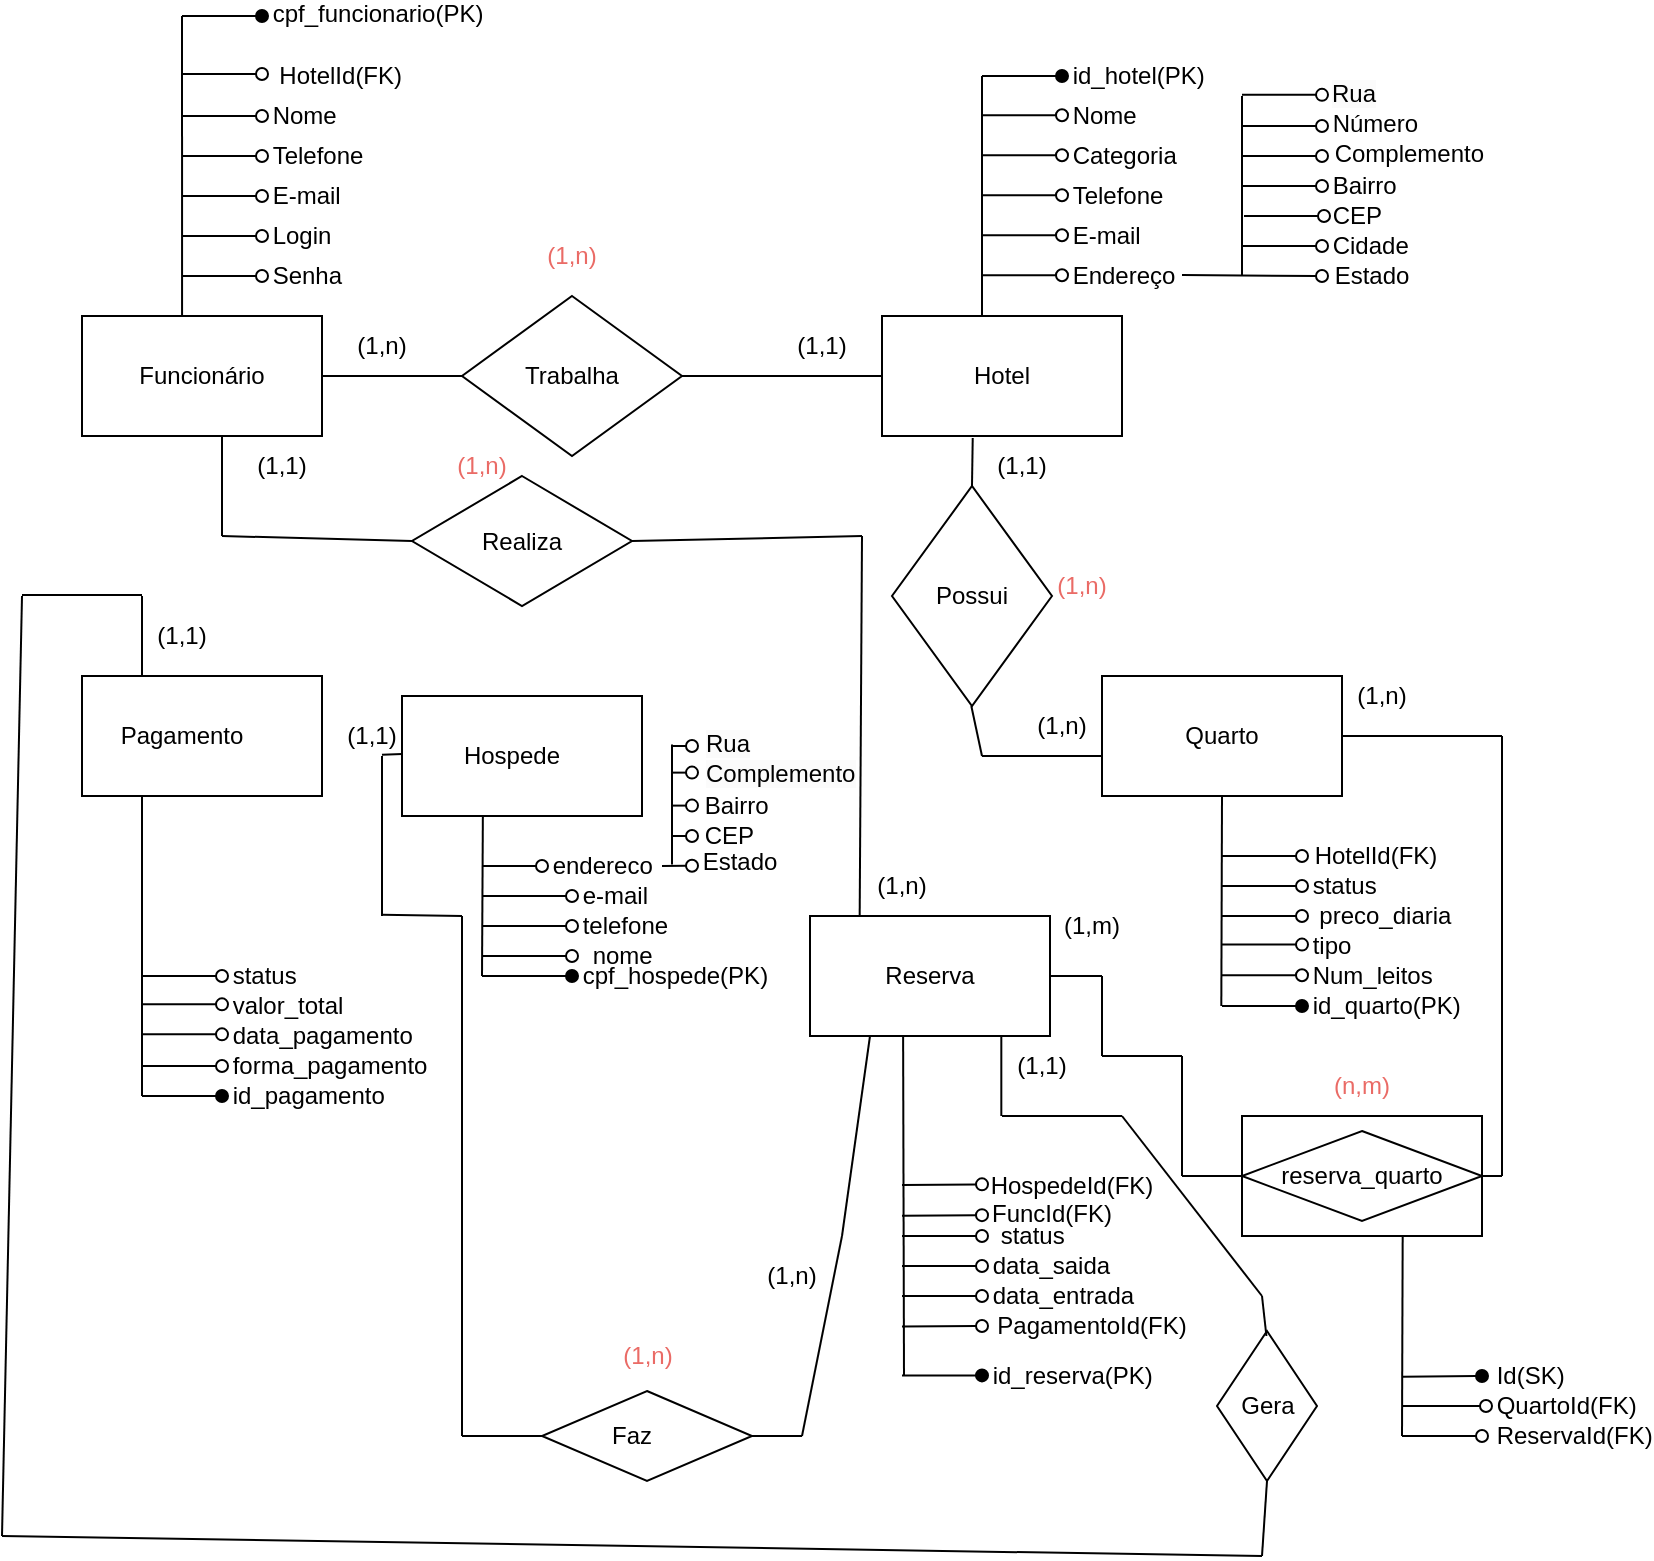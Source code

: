 <mxfile version="26.1.0">
  <diagram name="Página-1" id="RvpnkpR9A4oQon7Z_9J0">
    <mxGraphModel dx="1895" dy="2134" grid="1" gridSize="10" guides="1" tooltips="1" connect="1" arrows="1" fold="1" page="1" pageScale="1" pageWidth="827" pageHeight="1169" math="0" shadow="0">
      <root>
        <mxCell id="0" />
        <mxCell id="1" parent="0" />
        <mxCell id="WNvSQ2MAyzaUWHc4iCk9-1" value="" style="rounded=0;whiteSpace=wrap;html=1;" parent="1" vertex="1">
          <mxGeometry x="50" y="120" width="120" height="60" as="geometry" />
        </mxCell>
        <mxCell id="WNvSQ2MAyzaUWHc4iCk9-3" value="Funcionário" style="text;html=1;align=center;verticalAlign=middle;whiteSpace=wrap;rounded=0;" parent="1" vertex="1">
          <mxGeometry x="80" y="135" width="60" height="30" as="geometry" />
        </mxCell>
        <mxCell id="WNvSQ2MAyzaUWHc4iCk9-22" value="" style="endArrow=oval;html=1;rounded=0;endFill=1;align=center;" parent="1" edge="1">
          <mxGeometry width="50" height="50" relative="1" as="geometry">
            <mxPoint x="100" y="-30" as="sourcePoint" />
            <mxPoint x="140" y="-30" as="targetPoint" />
          </mxGeometry>
        </mxCell>
        <mxCell id="WNvSQ2MAyzaUWHc4iCk9-23" value="" style="endArrow=oval;html=1;rounded=0;endFill=0;" parent="1" target="WNvSQ2MAyzaUWHc4iCk9-34" edge="1">
          <mxGeometry width="50" height="50" relative="1" as="geometry">
            <mxPoint x="100" y="20" as="sourcePoint" />
            <mxPoint x="140" y="20" as="targetPoint" />
          </mxGeometry>
        </mxCell>
        <mxCell id="WNvSQ2MAyzaUWHc4iCk9-24" value="" style="endArrow=oval;html=1;rounded=0;endFill=0;" parent="1" edge="1">
          <mxGeometry width="50" height="50" relative="1" as="geometry">
            <mxPoint x="100" y="40" as="sourcePoint" />
            <mxPoint x="140" y="40" as="targetPoint" />
          </mxGeometry>
        </mxCell>
        <mxCell id="WNvSQ2MAyzaUWHc4iCk9-25" value="" style="endArrow=oval;html=1;rounded=0;endFill=0;" parent="1" edge="1">
          <mxGeometry width="50" height="50" relative="1" as="geometry">
            <mxPoint x="100" y="60" as="sourcePoint" />
            <mxPoint x="140" y="60" as="targetPoint" />
          </mxGeometry>
        </mxCell>
        <mxCell id="WNvSQ2MAyzaUWHc4iCk9-26" value="" style="endArrow=oval;html=1;rounded=0;endFill=0;" parent="1" edge="1">
          <mxGeometry width="50" height="50" relative="1" as="geometry">
            <mxPoint x="100" y="80" as="sourcePoint" />
            <mxPoint x="140" y="80" as="targetPoint" />
          </mxGeometry>
        </mxCell>
        <mxCell id="WNvSQ2MAyzaUWHc4iCk9-32" value="&amp;nbsp;cpf_funcionario(PK)" style="text;html=1;align=left;verticalAlign=middle;whiteSpace=wrap;rounded=0;" parent="1" vertex="1">
          <mxGeometry x="140" y="-36" width="110" height="10" as="geometry" />
        </mxCell>
        <mxCell id="WNvSQ2MAyzaUWHc4iCk9-34" value="&amp;nbsp;Nome" style="text;html=1;align=left;verticalAlign=middle;whiteSpace=wrap;rounded=0;" parent="1" vertex="1">
          <mxGeometry x="140" y="10" width="60" height="20" as="geometry" />
        </mxCell>
        <mxCell id="WNvSQ2MAyzaUWHc4iCk9-35" value="&amp;nbsp;Telefone" style="text;html=1;align=left;verticalAlign=middle;whiteSpace=wrap;rounded=0;" parent="1" vertex="1">
          <mxGeometry x="140" y="30" width="60" height="20" as="geometry" />
        </mxCell>
        <mxCell id="WNvSQ2MAyzaUWHc4iCk9-36" value="&amp;nbsp;E-mail" style="text;html=1;align=left;verticalAlign=middle;whiteSpace=wrap;rounded=0;" parent="1" vertex="1">
          <mxGeometry x="140" y="50" width="60" height="20" as="geometry" />
        </mxCell>
        <mxCell id="WNvSQ2MAyzaUWHc4iCk9-37" value="&amp;nbsp;Login" style="text;html=1;align=left;verticalAlign=middle;whiteSpace=wrap;rounded=0;" parent="1" vertex="1">
          <mxGeometry x="140" y="70" width="60" height="20" as="geometry" />
        </mxCell>
        <mxCell id="WNvSQ2MAyzaUWHc4iCk9-38" value="" style="endArrow=none;html=1;exitX=0.417;exitY=0;exitDx=0;exitDy=0;exitPerimeter=0;" parent="1" source="WNvSQ2MAyzaUWHc4iCk9-1" edge="1">
          <mxGeometry width="50" height="50" relative="1" as="geometry">
            <mxPoint x="50" y="50" as="sourcePoint" />
            <mxPoint x="100" y="-30" as="targetPoint" />
          </mxGeometry>
        </mxCell>
        <mxCell id="WNvSQ2MAyzaUWHc4iCk9-39" value="" style="endArrow=oval;html=1;rounded=0;endFill=0;" parent="1" edge="1">
          <mxGeometry width="50" height="50" relative="1" as="geometry">
            <mxPoint x="100" y="100" as="sourcePoint" />
            <mxPoint x="140" y="100" as="targetPoint" />
          </mxGeometry>
        </mxCell>
        <mxCell id="WNvSQ2MAyzaUWHc4iCk9-40" value="&amp;nbsp;Senha" style="text;html=1;align=left;verticalAlign=middle;whiteSpace=wrap;rounded=0;" parent="1" vertex="1">
          <mxGeometry x="140" y="90" width="60" height="20" as="geometry" />
        </mxCell>
        <mxCell id="WNvSQ2MAyzaUWHc4iCk9-41" value="" style="rhombus;whiteSpace=wrap;html=1;" parent="1" vertex="1">
          <mxGeometry x="240" y="110" width="110" height="80" as="geometry" />
        </mxCell>
        <mxCell id="WNvSQ2MAyzaUWHc4iCk9-43" value="" style="endArrow=none;html=1;entryX=0;entryY=0.5;entryDx=0;entryDy=0;exitX=1;exitY=0.5;exitDx=0;exitDy=0;" parent="1" source="WNvSQ2MAyzaUWHc4iCk9-41" target="WNvSQ2MAyzaUWHc4iCk9-44" edge="1">
          <mxGeometry width="50" height="50" relative="1" as="geometry">
            <mxPoint x="330" y="150" as="sourcePoint" />
            <mxPoint x="390" y="110" as="targetPoint" />
          </mxGeometry>
        </mxCell>
        <mxCell id="WNvSQ2MAyzaUWHc4iCk9-44" value="" style="rounded=0;whiteSpace=wrap;html=1;" parent="1" vertex="1">
          <mxGeometry x="450" y="120" width="120" height="60" as="geometry" />
        </mxCell>
        <mxCell id="WNvSQ2MAyzaUWHc4iCk9-45" value="" style="endArrow=none;html=1;entryX=0;entryY=0.5;entryDx=0;entryDy=0;exitX=1;exitY=0.5;exitDx=0;exitDy=0;" parent="1" source="WNvSQ2MAyzaUWHc4iCk9-1" target="WNvSQ2MAyzaUWHc4iCk9-41" edge="1">
          <mxGeometry width="50" height="50" relative="1" as="geometry">
            <mxPoint x="180" y="160" as="sourcePoint" />
            <mxPoint x="230" y="110" as="targetPoint" />
          </mxGeometry>
        </mxCell>
        <mxCell id="WNvSQ2MAyzaUWHc4iCk9-47" value="Trabalha" style="text;html=1;align=center;verticalAlign=middle;whiteSpace=wrap;rounded=0;" parent="1" vertex="1">
          <mxGeometry x="265" y="135" width="60" height="30" as="geometry" />
        </mxCell>
        <mxCell id="WNvSQ2MAyzaUWHc4iCk9-48" value="Hotel" style="text;html=1;align=center;verticalAlign=middle;whiteSpace=wrap;rounded=0;" parent="1" vertex="1">
          <mxGeometry x="480" y="135" width="60" height="30" as="geometry" />
        </mxCell>
        <mxCell id="WNvSQ2MAyzaUWHc4iCk9-67" value="" style="endArrow=none;html=1;" parent="1" edge="1">
          <mxGeometry width="50" height="50" relative="1" as="geometry">
            <mxPoint x="500" y="120" as="sourcePoint" />
            <mxPoint x="500" as="targetPoint" />
          </mxGeometry>
        </mxCell>
        <mxCell id="WNvSQ2MAyzaUWHc4iCk9-69" value="" style="endArrow=oval;html=1;rounded=0;endFill=1;align=center;" parent="1" edge="1">
          <mxGeometry width="50" height="50" relative="1" as="geometry">
            <mxPoint x="500" as="sourcePoint" />
            <mxPoint x="540" as="targetPoint" />
          </mxGeometry>
        </mxCell>
        <mxCell id="WNvSQ2MAyzaUWHc4iCk9-70" value="" style="endArrow=oval;html=1;rounded=0;endFill=0;" parent="1" edge="1">
          <mxGeometry width="50" height="50" relative="1" as="geometry">
            <mxPoint x="500" y="19.66" as="sourcePoint" />
            <mxPoint x="540" y="19.66" as="targetPoint" />
          </mxGeometry>
        </mxCell>
        <mxCell id="WNvSQ2MAyzaUWHc4iCk9-71" value="" style="endArrow=oval;html=1;rounded=0;endFill=0;" parent="1" edge="1">
          <mxGeometry width="50" height="50" relative="1" as="geometry">
            <mxPoint x="500" y="39.66" as="sourcePoint" />
            <mxPoint x="540" y="39.66" as="targetPoint" />
          </mxGeometry>
        </mxCell>
        <mxCell id="WNvSQ2MAyzaUWHc4iCk9-72" value="" style="endArrow=oval;html=1;rounded=0;endFill=0;" parent="1" edge="1">
          <mxGeometry width="50" height="50" relative="1" as="geometry">
            <mxPoint x="500" y="59.66" as="sourcePoint" />
            <mxPoint x="540" y="59.66" as="targetPoint" />
          </mxGeometry>
        </mxCell>
        <mxCell id="WNvSQ2MAyzaUWHc4iCk9-73" value="" style="endArrow=oval;html=1;rounded=0;endFill=0;" parent="1" edge="1">
          <mxGeometry width="50" height="50" relative="1" as="geometry">
            <mxPoint x="500" y="79.66" as="sourcePoint" />
            <mxPoint x="540" y="79.66" as="targetPoint" />
          </mxGeometry>
        </mxCell>
        <mxCell id="WNvSQ2MAyzaUWHc4iCk9-74" value="" style="endArrow=oval;html=1;rounded=0;endFill=0;" parent="1" edge="1">
          <mxGeometry width="50" height="50" relative="1" as="geometry">
            <mxPoint x="500" y="99.66" as="sourcePoint" />
            <mxPoint x="540" y="99.66" as="targetPoint" />
          </mxGeometry>
        </mxCell>
        <mxCell id="WNvSQ2MAyzaUWHc4iCk9-76" value="&amp;nbsp;id_hotel(PK)" style="text;html=1;align=left;verticalAlign=middle;whiteSpace=wrap;rounded=0;" parent="1" vertex="1">
          <mxGeometry x="540" y="-15" width="60" height="30" as="geometry" />
        </mxCell>
        <mxCell id="WNvSQ2MAyzaUWHc4iCk9-77" value="&amp;nbsp;Nome" style="text;html=1;align=left;verticalAlign=middle;whiteSpace=wrap;rounded=0;" parent="1" vertex="1">
          <mxGeometry x="540" y="5" width="60" height="30" as="geometry" />
        </mxCell>
        <mxCell id="WNvSQ2MAyzaUWHc4iCk9-79" value="&amp;nbsp;Categoria" style="text;html=1;align=left;verticalAlign=middle;whiteSpace=wrap;rounded=0;" parent="1" vertex="1">
          <mxGeometry x="540" y="25" width="60" height="30" as="geometry" />
        </mxCell>
        <mxCell id="WNvSQ2MAyzaUWHc4iCk9-80" value="&amp;nbsp;Telefone" style="text;html=1;align=left;verticalAlign=middle;whiteSpace=wrap;rounded=0;" parent="1" vertex="1">
          <mxGeometry x="540" y="45" width="60" height="30" as="geometry" />
        </mxCell>
        <mxCell id="WNvSQ2MAyzaUWHc4iCk9-81" value="&amp;nbsp;E-mail" style="text;html=1;align=left;verticalAlign=middle;whiteSpace=wrap;rounded=0;" parent="1" vertex="1">
          <mxGeometry x="540" y="65" width="60" height="30" as="geometry" />
        </mxCell>
        <mxCell id="WNvSQ2MAyzaUWHc4iCk9-82" value="&amp;nbsp;Endereço" style="text;html=1;align=left;verticalAlign=middle;whiteSpace=wrap;rounded=0;" parent="1" vertex="1">
          <mxGeometry x="540" y="85" width="60" height="30" as="geometry" />
        </mxCell>
        <mxCell id="WNvSQ2MAyzaUWHc4iCk9-84" value="" style="rounded=0;whiteSpace=wrap;html=1;" parent="1" vertex="1">
          <mxGeometry x="560" y="300" width="120" height="60" as="geometry" />
        </mxCell>
        <mxCell id="WNvSQ2MAyzaUWHc4iCk9-85" value="Quarto" style="text;html=1;align=center;verticalAlign=middle;whiteSpace=wrap;rounded=0;" parent="1" vertex="1">
          <mxGeometry x="590" y="315" width="60" height="30" as="geometry" />
        </mxCell>
        <mxCell id="WNvSQ2MAyzaUWHc4iCk9-87" value="" style="rounded=0;whiteSpace=wrap;html=1;" parent="1" vertex="1">
          <mxGeometry x="210" y="310" width="120" height="60" as="geometry" />
        </mxCell>
        <mxCell id="WNvSQ2MAyzaUWHc4iCk9-88" value="Hospede" style="text;html=1;align=center;verticalAlign=middle;whiteSpace=wrap;rounded=0;" parent="1" vertex="1">
          <mxGeometry x="235" y="325" width="60" height="30" as="geometry" />
        </mxCell>
        <mxCell id="WNvSQ2MAyzaUWHc4iCk9-89" value="" style="rounded=0;whiteSpace=wrap;html=1;" parent="1" vertex="1">
          <mxGeometry x="414" y="420" width="120" height="60" as="geometry" />
        </mxCell>
        <mxCell id="WNvSQ2MAyzaUWHc4iCk9-90" value="Reserva" style="text;html=1;align=center;verticalAlign=middle;whiteSpace=wrap;rounded=0;" parent="1" vertex="1">
          <mxGeometry x="444" y="435" width="60" height="30" as="geometry" />
        </mxCell>
        <mxCell id="WNvSQ2MAyzaUWHc4iCk9-93" value="" style="rounded=0;whiteSpace=wrap;html=1;" parent="1" vertex="1">
          <mxGeometry x="50" y="300" width="120" height="60" as="geometry" />
        </mxCell>
        <mxCell id="WNvSQ2MAyzaUWHc4iCk9-94" value="Pagamento" style="text;html=1;align=center;verticalAlign=middle;whiteSpace=wrap;rounded=0;" parent="1" vertex="1">
          <mxGeometry x="70" y="315" width="60" height="30" as="geometry" />
        </mxCell>
        <mxCell id="WNvSQ2MAyzaUWHc4iCk9-95" value="" style="endArrow=oval;html=1;rounded=0;endFill=1;align=center;" parent="1" edge="1">
          <mxGeometry width="50" height="50" relative="1" as="geometry">
            <mxPoint x="250" y="450" as="sourcePoint" />
            <mxPoint x="295" y="450" as="targetPoint" />
          </mxGeometry>
        </mxCell>
        <mxCell id="WNvSQ2MAyzaUWHc4iCk9-96" value="" style="endArrow=oval;html=1;rounded=0;endFill=1;align=center;" parent="1" edge="1">
          <mxGeometry width="50" height="50" relative="1" as="geometry">
            <mxPoint x="460" y="649.7" as="sourcePoint" />
            <mxPoint x="500" y="649.7" as="targetPoint" />
          </mxGeometry>
        </mxCell>
        <mxCell id="WNvSQ2MAyzaUWHc4iCk9-97" value="" style="endArrow=oval;html=1;rounded=0;endFill=1;align=center;" parent="1" edge="1">
          <mxGeometry width="50" height="50" relative="1" as="geometry">
            <mxPoint x="80" y="510" as="sourcePoint" />
            <mxPoint x="120" y="510" as="targetPoint" />
          </mxGeometry>
        </mxCell>
        <mxCell id="WNvSQ2MAyzaUWHc4iCk9-98" value="" style="endArrow=oval;html=1;rounded=0;endFill=1;align=center;" parent="1" edge="1">
          <mxGeometry width="50" height="50" relative="1" as="geometry">
            <mxPoint x="620" y="465" as="sourcePoint" />
            <mxPoint x="660" y="465" as="targetPoint" />
          </mxGeometry>
        </mxCell>
        <mxCell id="WNvSQ2MAyzaUWHc4iCk9-99" value="" style="endArrow=oval;html=1;rounded=0;endFill=0;" parent="1" edge="1">
          <mxGeometry width="50" height="50" relative="1" as="geometry">
            <mxPoint x="80" y="495" as="sourcePoint" />
            <mxPoint x="120" y="495" as="targetPoint" />
          </mxGeometry>
        </mxCell>
        <mxCell id="WNvSQ2MAyzaUWHc4iCk9-100" value="" style="endArrow=oval;html=1;rounded=0;endFill=0;" parent="1" edge="1">
          <mxGeometry width="50" height="50" relative="1" as="geometry">
            <mxPoint x="80" y="479.17" as="sourcePoint" />
            <mxPoint x="120" y="479.17" as="targetPoint" />
          </mxGeometry>
        </mxCell>
        <mxCell id="WNvSQ2MAyzaUWHc4iCk9-101" value="" style="endArrow=oval;html=1;rounded=0;endFill=0;" parent="1" edge="1">
          <mxGeometry width="50" height="50" relative="1" as="geometry">
            <mxPoint x="80" y="464.17" as="sourcePoint" />
            <mxPoint x="120" y="464.17" as="targetPoint" />
          </mxGeometry>
        </mxCell>
        <mxCell id="WNvSQ2MAyzaUWHc4iCk9-102" value="" style="endArrow=oval;html=1;rounded=0;endFill=0;" parent="1" edge="1">
          <mxGeometry width="50" height="50" relative="1" as="geometry">
            <mxPoint x="620" y="449.66" as="sourcePoint" />
            <mxPoint x="660" y="449.66" as="targetPoint" />
          </mxGeometry>
        </mxCell>
        <mxCell id="WNvSQ2MAyzaUWHc4iCk9-103" value="&amp;nbsp;id_quarto(PK)" style="text;html=1;align=left;verticalAlign=middle;whiteSpace=wrap;rounded=0;" parent="1" vertex="1">
          <mxGeometry x="660" y="450" width="60" height="30" as="geometry" />
        </mxCell>
        <mxCell id="WNvSQ2MAyzaUWHc4iCk9-104" value="&amp;nbsp;Num_leitos" style="text;html=1;align=left;verticalAlign=middle;whiteSpace=wrap;rounded=0;" parent="1" vertex="1">
          <mxGeometry x="660" y="435" width="60" height="30" as="geometry" />
        </mxCell>
        <mxCell id="WNvSQ2MAyzaUWHc4iCk9-105" value="" style="endArrow=oval;html=1;rounded=0;endFill=0;" parent="1" edge="1">
          <mxGeometry width="50" height="50" relative="1" as="geometry">
            <mxPoint x="620" y="434.31" as="sourcePoint" />
            <mxPoint x="660" y="434.31" as="targetPoint" />
          </mxGeometry>
        </mxCell>
        <mxCell id="WNvSQ2MAyzaUWHc4iCk9-106" value="&amp;nbsp;tipo" style="text;html=1;align=left;verticalAlign=middle;whiteSpace=wrap;rounded=0;" parent="1" vertex="1">
          <mxGeometry x="660" y="420" width="60" height="30" as="geometry" />
        </mxCell>
        <mxCell id="WNvSQ2MAyzaUWHc4iCk9-107" value="" style="endArrow=oval;html=1;rounded=0;endFill=0;" parent="1" edge="1">
          <mxGeometry width="50" height="50" relative="1" as="geometry">
            <mxPoint x="620" y="420.0" as="sourcePoint" />
            <mxPoint x="660" y="420.0" as="targetPoint" />
          </mxGeometry>
        </mxCell>
        <mxCell id="WNvSQ2MAyzaUWHc4iCk9-108" value="&amp;nbsp; preco_diaria" style="text;html=1;align=left;verticalAlign=middle;whiteSpace=wrap;rounded=0;" parent="1" vertex="1">
          <mxGeometry x="660" y="405" width="80" height="30" as="geometry" />
        </mxCell>
        <mxCell id="WNvSQ2MAyzaUWHc4iCk9-109" value="" style="endArrow=oval;html=1;rounded=0;endFill=0;" parent="1" edge="1">
          <mxGeometry width="50" height="50" relative="1" as="geometry">
            <mxPoint x="620" y="405.0" as="sourcePoint" />
            <mxPoint x="660" y="405.0" as="targetPoint" />
          </mxGeometry>
        </mxCell>
        <mxCell id="WNvSQ2MAyzaUWHc4iCk9-110" value="&amp;nbsp;status" style="text;html=1;align=left;verticalAlign=middle;whiteSpace=wrap;rounded=0;" parent="1" vertex="1">
          <mxGeometry x="660" y="390" width="80" height="30" as="geometry" />
        </mxCell>
        <mxCell id="WNvSQ2MAyzaUWHc4iCk9-111" value="" style="endArrow=none;html=1;entryX=0.5;entryY=1;entryDx=0;entryDy=0;" parent="1" target="WNvSQ2MAyzaUWHc4iCk9-84" edge="1">
          <mxGeometry width="50" height="50" relative="1" as="geometry">
            <mxPoint x="619.66" y="465" as="sourcePoint" />
            <mxPoint x="619.66" y="365" as="targetPoint" />
          </mxGeometry>
        </mxCell>
        <mxCell id="WNvSQ2MAyzaUWHc4iCk9-112" value="" style="rhombus;whiteSpace=wrap;html=1;rotation=90;" parent="1" vertex="1">
          <mxGeometry x="440" y="220" width="110" height="80" as="geometry" />
        </mxCell>
        <mxCell id="WNvSQ2MAyzaUWHc4iCk9-113" value="Possui" style="text;html=1;align=center;verticalAlign=middle;whiteSpace=wrap;rounded=0;" parent="1" vertex="1">
          <mxGeometry x="465" y="245" width="60" height="30" as="geometry" />
        </mxCell>
        <mxCell id="WNvSQ2MAyzaUWHc4iCk9-114" value="" style="endArrow=none;html=1;exitX=0;exitY=0.5;exitDx=0;exitDy=0;entryX=0.378;entryY=1.017;entryDx=0;entryDy=0;entryPerimeter=0;" parent="1" source="WNvSQ2MAyzaUWHc4iCk9-112" target="WNvSQ2MAyzaUWHc4iCk9-44" edge="1">
          <mxGeometry width="50" height="50" relative="1" as="geometry">
            <mxPoint x="430" y="250" as="sourcePoint" />
            <mxPoint x="480" y="200" as="targetPoint" />
          </mxGeometry>
        </mxCell>
        <mxCell id="WNvSQ2MAyzaUWHc4iCk9-115" value="" style="endArrow=none;html=1;" parent="1" edge="1">
          <mxGeometry width="50" height="50" relative="1" as="geometry">
            <mxPoint x="500" y="340" as="sourcePoint" />
            <mxPoint x="494.66" y="315" as="targetPoint" />
          </mxGeometry>
        </mxCell>
        <mxCell id="WNvSQ2MAyzaUWHc4iCk9-118" value="" style="endArrow=none;html=1;entryX=0;entryY=0.667;entryDx=0;entryDy=0;entryPerimeter=0;" parent="1" target="WNvSQ2MAyzaUWHc4iCk9-84" edge="1">
          <mxGeometry width="50" height="50" relative="1" as="geometry">
            <mxPoint x="500" y="340" as="sourcePoint" />
            <mxPoint x="520" y="340" as="targetPoint" />
          </mxGeometry>
        </mxCell>
        <mxCell id="WNvSQ2MAyzaUWHc4iCk9-121" value="" style="endArrow=oval;html=1;rounded=0;endFill=0;" parent="1" edge="1">
          <mxGeometry width="50" height="50" relative="1" as="geometry">
            <mxPoint x="250" y="440" as="sourcePoint" />
            <mxPoint x="295" y="440" as="targetPoint" />
          </mxGeometry>
        </mxCell>
        <mxCell id="WNvSQ2MAyzaUWHc4iCk9-123" value="&amp;nbsp;cpf_hospede(PK)" style="text;html=1;align=left;verticalAlign=middle;whiteSpace=wrap;rounded=0;" parent="1" vertex="1">
          <mxGeometry x="295" y="440" width="60" height="20" as="geometry" />
        </mxCell>
        <mxCell id="WNvSQ2MAyzaUWHc4iCk9-124" value="&amp;nbsp;nome" style="text;html=1;align=left;verticalAlign=middle;whiteSpace=wrap;rounded=0;" parent="1" vertex="1">
          <mxGeometry x="300" y="430" width="60" height="20" as="geometry" />
        </mxCell>
        <mxCell id="WNvSQ2MAyzaUWHc4iCk9-125" value="" style="endArrow=oval;html=1;rounded=0;endFill=0;" parent="1" edge="1">
          <mxGeometry width="50" height="50" relative="1" as="geometry">
            <mxPoint x="250" y="425" as="sourcePoint" />
            <mxPoint x="295" y="425" as="targetPoint" />
          </mxGeometry>
        </mxCell>
        <mxCell id="WNvSQ2MAyzaUWHc4iCk9-126" value="&amp;nbsp;telefone" style="text;html=1;align=left;verticalAlign=middle;whiteSpace=wrap;rounded=0;" parent="1" vertex="1">
          <mxGeometry x="295" y="415" width="60" height="20" as="geometry" />
        </mxCell>
        <mxCell id="WNvSQ2MAyzaUWHc4iCk9-128" value="" style="endArrow=oval;html=1;rounded=0;endFill=0;" parent="1" edge="1">
          <mxGeometry width="50" height="50" relative="1" as="geometry">
            <mxPoint x="250" y="410" as="sourcePoint" />
            <mxPoint x="295" y="410" as="targetPoint" />
          </mxGeometry>
        </mxCell>
        <mxCell id="WNvSQ2MAyzaUWHc4iCk9-129" value="" style="endArrow=oval;html=1;rounded=0;endFill=0;" parent="1" edge="1">
          <mxGeometry width="50" height="50" relative="1" as="geometry">
            <mxPoint x="250" y="395" as="sourcePoint" />
            <mxPoint x="280" y="395" as="targetPoint" />
          </mxGeometry>
        </mxCell>
        <mxCell id="WNvSQ2MAyzaUWHc4iCk9-130" value="&amp;nbsp;endereco" style="text;html=1;align=left;verticalAlign=middle;whiteSpace=wrap;rounded=0;" parent="1" vertex="1">
          <mxGeometry x="280" y="395" width="60" as="geometry" />
        </mxCell>
        <mxCell id="WNvSQ2MAyzaUWHc4iCk9-131" value="" style="endArrow=none;html=1;" parent="1" edge="1">
          <mxGeometry width="50" height="50" relative="1" as="geometry">
            <mxPoint x="250" y="450" as="sourcePoint" />
            <mxPoint x="250.43" y="370" as="targetPoint" />
          </mxGeometry>
        </mxCell>
        <mxCell id="WNvSQ2MAyzaUWHc4iCk9-132" value="&amp;nbsp;id_reserva(PK)" style="text;html=1;align=left;verticalAlign=middle;whiteSpace=wrap;rounded=0;" parent="1" vertex="1">
          <mxGeometry x="500" y="635" width="60" height="30" as="geometry" />
        </mxCell>
        <mxCell id="WNvSQ2MAyzaUWHc4iCk9-133" value="" style="endArrow=oval;html=1;rounded=0;endFill=0;" parent="1" edge="1">
          <mxGeometry width="50" height="50" relative="1" as="geometry">
            <mxPoint x="460" y="610" as="sourcePoint" />
            <mxPoint x="500" y="610" as="targetPoint" />
          </mxGeometry>
        </mxCell>
        <mxCell id="WNvSQ2MAyzaUWHc4iCk9-134" value="&amp;nbsp;data_entrada" style="text;html=1;align=left;verticalAlign=middle;whiteSpace=wrap;rounded=0;" parent="1" vertex="1">
          <mxGeometry x="500" y="595" width="60" height="30" as="geometry" />
        </mxCell>
        <mxCell id="WNvSQ2MAyzaUWHc4iCk9-135" value="" style="endArrow=oval;html=1;rounded=0;endFill=0;" parent="1" edge="1">
          <mxGeometry width="50" height="50" relative="1" as="geometry">
            <mxPoint x="460" y="569.86" as="sourcePoint" />
            <mxPoint x="500" y="569.58" as="targetPoint" />
          </mxGeometry>
        </mxCell>
        <mxCell id="WNvSQ2MAyzaUWHc4iCk9-136" value="&amp;nbsp;data_saida" style="text;html=1;align=left;verticalAlign=middle;whiteSpace=wrap;rounded=0;" parent="1" vertex="1">
          <mxGeometry x="500" y="580" width="60" height="30" as="geometry" />
        </mxCell>
        <mxCell id="WNvSQ2MAyzaUWHc4iCk9-137" value="" style="endArrow=oval;html=1;rounded=0;endFill=0;" parent="1" edge="1">
          <mxGeometry width="50" height="50" relative="1" as="geometry">
            <mxPoint x="460" y="580" as="sourcePoint" />
            <mxPoint x="500" y="580" as="targetPoint" />
          </mxGeometry>
        </mxCell>
        <mxCell id="WNvSQ2MAyzaUWHc4iCk9-138" value="&amp;nbsp;status" style="text;html=1;align=left;verticalAlign=middle;whiteSpace=wrap;rounded=0;" parent="1" vertex="1">
          <mxGeometry x="504" y="565" width="60" height="30" as="geometry" />
        </mxCell>
        <mxCell id="WNvSQ2MAyzaUWHc4iCk9-139" value="" style="endArrow=none;html=1;entryX=0.388;entryY=1.006;entryDx=0;entryDy=0;entryPerimeter=0;" parent="1" target="WNvSQ2MAyzaUWHc4iCk9-89" edge="1">
          <mxGeometry width="50" height="50" relative="1" as="geometry">
            <mxPoint x="461" y="650" as="sourcePoint" />
            <mxPoint x="460" y="540" as="targetPoint" />
          </mxGeometry>
        </mxCell>
        <mxCell id="WNvSQ2MAyzaUWHc4iCk9-140" value="&amp;nbsp;id_pagamento" style="text;html=1;align=left;verticalAlign=middle;whiteSpace=wrap;rounded=0;" parent="1" vertex="1">
          <mxGeometry x="120" y="495" width="60" height="30" as="geometry" />
        </mxCell>
        <mxCell id="WNvSQ2MAyzaUWHc4iCk9-141" value="&amp;nbsp;forma_pagamento" style="text;html=1;align=left;verticalAlign=middle;whiteSpace=wrap;rounded=0;" parent="1" vertex="1">
          <mxGeometry x="120" y="480" width="60" height="30" as="geometry" />
        </mxCell>
        <mxCell id="WNvSQ2MAyzaUWHc4iCk9-142" value="&amp;nbsp;data_pagamento" style="text;html=1;align=left;verticalAlign=middle;whiteSpace=wrap;rounded=0;" parent="1" vertex="1">
          <mxGeometry x="120" y="465" width="60" height="30" as="geometry" />
        </mxCell>
        <mxCell id="WNvSQ2MAyzaUWHc4iCk9-143" value="&amp;nbsp;valor_total" style="text;html=1;align=left;verticalAlign=middle;whiteSpace=wrap;rounded=0;" parent="1" vertex="1">
          <mxGeometry x="120" y="450" width="60" height="30" as="geometry" />
        </mxCell>
        <mxCell id="WNvSQ2MAyzaUWHc4iCk9-144" value="" style="endArrow=oval;html=1;rounded=0;endFill=0;" parent="1" edge="1">
          <mxGeometry width="50" height="50" relative="1" as="geometry">
            <mxPoint x="80" y="450.0" as="sourcePoint" />
            <mxPoint x="120" y="450.0" as="targetPoint" />
          </mxGeometry>
        </mxCell>
        <mxCell id="WNvSQ2MAyzaUWHc4iCk9-145" value="&amp;nbsp;status" style="text;html=1;align=left;verticalAlign=middle;whiteSpace=wrap;rounded=0;" parent="1" vertex="1">
          <mxGeometry x="120" y="435" width="60" height="30" as="geometry" />
        </mxCell>
        <mxCell id="WNvSQ2MAyzaUWHc4iCk9-146" value="" style="endArrow=none;html=1;" parent="1" edge="1">
          <mxGeometry width="50" height="50" relative="1" as="geometry">
            <mxPoint x="80" y="510" as="sourcePoint" />
            <mxPoint x="80" y="360" as="targetPoint" />
          </mxGeometry>
        </mxCell>
        <mxCell id="WNvSQ2MAyzaUWHc4iCk9-147" value="" style="rhombus;whiteSpace=wrap;html=1;" parent="1" vertex="1">
          <mxGeometry x="215" y="200" width="110" height="65" as="geometry" />
        </mxCell>
        <mxCell id="WNvSQ2MAyzaUWHc4iCk9-148" value="Realiza" style="text;html=1;align=center;verticalAlign=middle;whiteSpace=wrap;rounded=0;" parent="1" vertex="1">
          <mxGeometry x="240" y="217.5" width="60" height="30" as="geometry" />
        </mxCell>
        <mxCell id="WNvSQ2MAyzaUWHc4iCk9-149" value="" style="endArrow=none;html=1;exitX=1;exitY=0.5;exitDx=0;exitDy=0;" parent="1" source="WNvSQ2MAyzaUWHc4iCk9-147" edge="1">
          <mxGeometry width="50" height="50" relative="1" as="geometry">
            <mxPoint x="340" y="245" as="sourcePoint" />
            <mxPoint x="440" y="230" as="targetPoint" />
          </mxGeometry>
        </mxCell>
        <mxCell id="WNvSQ2MAyzaUWHc4iCk9-150" value="" style="endArrow=none;html=1;exitX=0.207;exitY=0.006;exitDx=0;exitDy=0;exitPerimeter=0;" parent="1" source="WNvSQ2MAyzaUWHc4iCk9-89" edge="1">
          <mxGeometry width="50" height="50" relative="1" as="geometry">
            <mxPoint x="438" y="417" as="sourcePoint" />
            <mxPoint x="440" y="230" as="targetPoint" />
          </mxGeometry>
        </mxCell>
        <mxCell id="WNvSQ2MAyzaUWHc4iCk9-152" value="" style="endArrow=none;html=1;exitX=1;exitY=0.5;exitDx=0;exitDy=0;" parent="1" source="WNvSQ2MAyzaUWHc4iCk9-84" edge="1">
          <mxGeometry width="50" height="50" relative="1" as="geometry">
            <mxPoint x="690" y="330" as="sourcePoint" />
            <mxPoint x="760" y="330" as="targetPoint" />
          </mxGeometry>
        </mxCell>
        <mxCell id="WNvSQ2MAyzaUWHc4iCk9-153" value="" style="endArrow=none;html=1;" parent="1" edge="1">
          <mxGeometry width="50" height="50" relative="1" as="geometry">
            <mxPoint x="760" y="330" as="sourcePoint" />
            <mxPoint x="760" y="550" as="targetPoint" />
          </mxGeometry>
        </mxCell>
        <mxCell id="WNvSQ2MAyzaUWHc4iCk9-154" value="" style="endArrow=none;html=1;exitX=1;exitY=0.5;exitDx=0;exitDy=0;" parent="1" source="WNvSQ2MAyzaUWHc4iCk9-227" edge="1">
          <mxGeometry width="50" height="50" relative="1" as="geometry">
            <mxPoint x="770" y="560" as="sourcePoint" />
            <mxPoint x="760" y="550" as="targetPoint" />
          </mxGeometry>
        </mxCell>
        <mxCell id="WNvSQ2MAyzaUWHc4iCk9-155" value="" style="endArrow=none;html=1;" parent="1" edge="1">
          <mxGeometry width="50" height="50" relative="1" as="geometry">
            <mxPoint x="600" y="550" as="sourcePoint" />
            <mxPoint x="630" y="550" as="targetPoint" />
          </mxGeometry>
        </mxCell>
        <mxCell id="WNvSQ2MAyzaUWHc4iCk9-156" value="" style="endArrow=none;html=1;" parent="1" edge="1">
          <mxGeometry width="50" height="50" relative="1" as="geometry">
            <mxPoint x="600" y="550" as="sourcePoint" />
            <mxPoint x="600" y="490" as="targetPoint" />
          </mxGeometry>
        </mxCell>
        <mxCell id="WNvSQ2MAyzaUWHc4iCk9-157" value="" style="endArrow=none;html=1;" parent="1" edge="1">
          <mxGeometry width="50" height="50" relative="1" as="geometry">
            <mxPoint x="560" y="490" as="sourcePoint" />
            <mxPoint x="600" y="490" as="targetPoint" />
          </mxGeometry>
        </mxCell>
        <mxCell id="WNvSQ2MAyzaUWHc4iCk9-158" value="" style="endArrow=none;html=1;" parent="1" edge="1">
          <mxGeometry width="50" height="50" relative="1" as="geometry">
            <mxPoint x="534" y="450" as="sourcePoint" />
            <mxPoint x="560" y="450" as="targetPoint" />
          </mxGeometry>
        </mxCell>
        <mxCell id="WNvSQ2MAyzaUWHc4iCk9-159" value="" style="endArrow=none;html=1;" parent="1" edge="1">
          <mxGeometry width="50" height="50" relative="1" as="geometry">
            <mxPoint x="560" y="490" as="sourcePoint" />
            <mxPoint x="560" y="450" as="targetPoint" />
          </mxGeometry>
        </mxCell>
        <mxCell id="WNvSQ2MAyzaUWHc4iCk9-160" value="" style="endArrow=none;html=1;entryX=0;entryY=0.5;entryDx=0;entryDy=0;" parent="1" target="WNvSQ2MAyzaUWHc4iCk9-147" edge="1">
          <mxGeometry width="50" height="50" relative="1" as="geometry">
            <mxPoint x="120" y="230" as="sourcePoint" />
            <mxPoint x="215" y="235" as="targetPoint" />
          </mxGeometry>
        </mxCell>
        <mxCell id="WNvSQ2MAyzaUWHc4iCk9-161" value="" style="endArrow=none;html=1;" parent="1" edge="1">
          <mxGeometry width="50" height="50" relative="1" as="geometry">
            <mxPoint x="120" y="230" as="sourcePoint" />
            <mxPoint x="120" y="180" as="targetPoint" />
          </mxGeometry>
        </mxCell>
        <mxCell id="WNvSQ2MAyzaUWHc4iCk9-164" value="" style="endArrow=none;html=1;" parent="1" edge="1">
          <mxGeometry width="50" height="50" relative="1" as="geometry">
            <mxPoint x="200" y="339.43" as="sourcePoint" />
            <mxPoint x="210" y="339" as="targetPoint" />
          </mxGeometry>
        </mxCell>
        <mxCell id="WNvSQ2MAyzaUWHc4iCk9-165" value="" style="endArrow=none;html=1;" parent="1" edge="1">
          <mxGeometry width="50" height="50" relative="1" as="geometry">
            <mxPoint x="240" y="680" as="sourcePoint" />
            <mxPoint x="240" y="420" as="targetPoint" />
          </mxGeometry>
        </mxCell>
        <mxCell id="WNvSQ2MAyzaUWHc4iCk9-166" value="" style="endArrow=none;html=1;" parent="1" edge="1">
          <mxGeometry width="50" height="50" relative="1" as="geometry">
            <mxPoint x="200" y="419.43" as="sourcePoint" />
            <mxPoint x="240" y="420" as="targetPoint" />
          </mxGeometry>
        </mxCell>
        <mxCell id="WNvSQ2MAyzaUWHc4iCk9-174" value="" style="rhombus;whiteSpace=wrap;html=1;rotation=-90;direction=south;" parent="1" vertex="1">
          <mxGeometry x="605" y="640" width="75" height="50" as="geometry" />
        </mxCell>
        <mxCell id="WNvSQ2MAyzaUWHc4iCk9-177" value="" style="endArrow=none;html=1;" parent="1" edge="1">
          <mxGeometry width="50" height="50" relative="1" as="geometry">
            <mxPoint x="509.66" y="520" as="sourcePoint" />
            <mxPoint x="509.66" y="480" as="targetPoint" />
          </mxGeometry>
        </mxCell>
        <mxCell id="WNvSQ2MAyzaUWHc4iCk9-178" value="" style="endArrow=none;html=1;" parent="1" edge="1">
          <mxGeometry width="50" height="50" relative="1" as="geometry">
            <mxPoint x="510" y="520" as="sourcePoint" />
            <mxPoint x="570" y="520" as="targetPoint" />
          </mxGeometry>
        </mxCell>
        <mxCell id="WNvSQ2MAyzaUWHc4iCk9-182" value="Gera" style="text;html=1;align=center;verticalAlign=middle;whiteSpace=wrap;rounded=0;" parent="1" vertex="1">
          <mxGeometry x="612.5" y="650" width="60" height="30" as="geometry" />
        </mxCell>
        <mxCell id="WNvSQ2MAyzaUWHc4iCk9-183" value="" style="endArrow=none;html=1;" parent="1" edge="1">
          <mxGeometry width="50" height="50" relative="1" as="geometry">
            <mxPoint x="10" y="730" as="sourcePoint" />
            <mxPoint x="640" y="740" as="targetPoint" />
          </mxGeometry>
        </mxCell>
        <mxCell id="WNvSQ2MAyzaUWHc4iCk9-184" value="" style="endArrow=none;html=1;entryX=0.5;entryY=1;entryDx=0;entryDy=0;" parent="1" target="WNvSQ2MAyzaUWHc4iCk9-174" edge="1">
          <mxGeometry width="50" height="50" relative="1" as="geometry">
            <mxPoint x="640" y="740" as="sourcePoint" />
            <mxPoint x="642.16" y="700" as="targetPoint" />
          </mxGeometry>
        </mxCell>
        <mxCell id="WNvSQ2MAyzaUWHc4iCk9-185" value="" style="endArrow=none;html=1;" parent="1" edge="1">
          <mxGeometry width="50" height="50" relative="1" as="geometry">
            <mxPoint x="10" y="730" as="sourcePoint" />
            <mxPoint x="20" y="260" as="targetPoint" />
          </mxGeometry>
        </mxCell>
        <mxCell id="WNvSQ2MAyzaUWHc4iCk9-187" value="" style="endArrow=none;html=1;" parent="1" edge="1">
          <mxGeometry width="50" height="50" relative="1" as="geometry">
            <mxPoint x="20" y="259.5" as="sourcePoint" />
            <mxPoint x="80" y="259.5" as="targetPoint" />
          </mxGeometry>
        </mxCell>
        <mxCell id="WNvSQ2MAyzaUWHc4iCk9-188" value="" style="endArrow=none;html=1;exitX=0.25;exitY=0;exitDx=0;exitDy=0;" parent="1" source="WNvSQ2MAyzaUWHc4iCk9-93" edge="1">
          <mxGeometry width="50" height="50" relative="1" as="geometry">
            <mxPoint x="30" y="310" as="sourcePoint" />
            <mxPoint x="80" y="260" as="targetPoint" />
          </mxGeometry>
        </mxCell>
        <mxCell id="WNvSQ2MAyzaUWHc4iCk9-189" value="(1,n)" style="text;html=1;align=center;verticalAlign=middle;whiteSpace=wrap;rounded=0;" parent="1" vertex="1">
          <mxGeometry x="375" y="585" width="60" height="30" as="geometry" />
        </mxCell>
        <mxCell id="WNvSQ2MAyzaUWHc4iCk9-191" value="(1,1)" style="text;html=1;align=center;verticalAlign=middle;whiteSpace=wrap;rounded=0;" parent="1" vertex="1">
          <mxGeometry x="165" y="315" width="60" height="30" as="geometry" />
        </mxCell>
        <mxCell id="WNvSQ2MAyzaUWHc4iCk9-195" value="" style="rhombus;whiteSpace=wrap;html=1;rotation=0;" parent="1" vertex="1">
          <mxGeometry x="280" y="657.5" width="105" height="45" as="geometry" />
        </mxCell>
        <mxCell id="WNvSQ2MAyzaUWHc4iCk9-196" value="Faz" style="text;html=1;align=center;verticalAlign=middle;whiteSpace=wrap;rounded=0;" parent="1" vertex="1">
          <mxGeometry x="295" y="665" width="60" height="30" as="geometry" />
        </mxCell>
        <mxCell id="WNvSQ2MAyzaUWHc4iCk9-198" value="" style="endArrow=none;html=1;" parent="1" edge="1">
          <mxGeometry width="50" height="50" relative="1" as="geometry">
            <mxPoint x="410" y="680" as="sourcePoint" />
            <mxPoint x="430" y="580" as="targetPoint" />
          </mxGeometry>
        </mxCell>
        <mxCell id="WNvSQ2MAyzaUWHc4iCk9-199" value="" style="endArrow=none;html=1;entryX=0.25;entryY=1;entryDx=0;entryDy=0;" parent="1" target="WNvSQ2MAyzaUWHc4iCk9-89" edge="1">
          <mxGeometry width="50" height="50" relative="1" as="geometry">
            <mxPoint x="430" y="580" as="sourcePoint" />
            <mxPoint x="460" y="470" as="targetPoint" />
          </mxGeometry>
        </mxCell>
        <mxCell id="WNvSQ2MAyzaUWHc4iCk9-201" value="(1,n)" style="text;html=1;align=center;verticalAlign=middle;whiteSpace=wrap;rounded=0;fontColor=#EA6B66;" parent="1" vertex="1">
          <mxGeometry x="302.5" y="625" width="60" height="30" as="geometry" />
        </mxCell>
        <mxCell id="WNvSQ2MAyzaUWHc4iCk9-212" value="(1,1)" style="text;html=1;align=center;verticalAlign=middle;whiteSpace=wrap;rounded=0;" parent="1" vertex="1">
          <mxGeometry x="500" y="480" width="60" height="30" as="geometry" />
        </mxCell>
        <mxCell id="WNvSQ2MAyzaUWHc4iCk9-213" value="(1,1)" style="text;html=1;align=center;verticalAlign=middle;whiteSpace=wrap;rounded=0;" parent="1" vertex="1">
          <mxGeometry x="70" y="265" width="60" height="30" as="geometry" />
        </mxCell>
        <mxCell id="WNvSQ2MAyzaUWHc4iCk9-215" value="(1,n)" style="text;html=1;align=center;verticalAlign=middle;whiteSpace=wrap;rounded=0;" parent="1" vertex="1">
          <mxGeometry x="170" y="120" width="60" height="30" as="geometry" />
        </mxCell>
        <mxCell id="WNvSQ2MAyzaUWHc4iCk9-216" value="(1,1)" style="text;html=1;align=center;verticalAlign=middle;whiteSpace=wrap;rounded=0;" parent="1" vertex="1">
          <mxGeometry x="390" y="120" width="60" height="30" as="geometry" />
        </mxCell>
        <mxCell id="WNvSQ2MAyzaUWHc4iCk9-217" value="(1,1)" style="text;html=1;align=center;verticalAlign=middle;whiteSpace=wrap;rounded=0;" parent="1" vertex="1">
          <mxGeometry x="120" y="180" width="60" height="30" as="geometry" />
        </mxCell>
        <mxCell id="WNvSQ2MAyzaUWHc4iCk9-218" value="(1,n)" style="text;html=1;align=center;verticalAlign=middle;whiteSpace=wrap;rounded=0;" parent="1" vertex="1">
          <mxGeometry x="430" y="390" width="60" height="30" as="geometry" />
        </mxCell>
        <mxCell id="WNvSQ2MAyzaUWHc4iCk9-219" value="(1,n)" style="text;html=1;align=center;verticalAlign=middle;whiteSpace=wrap;rounded=0;fontColor=#EA6B66;" parent="1" vertex="1">
          <mxGeometry x="220" y="180" width="60" height="30" as="geometry" />
        </mxCell>
        <mxCell id="WNvSQ2MAyzaUWHc4iCk9-220" value="(1,1)" style="text;html=1;align=center;verticalAlign=middle;whiteSpace=wrap;rounded=0;" parent="1" vertex="1">
          <mxGeometry x="490" y="180" width="60" height="30" as="geometry" />
        </mxCell>
        <mxCell id="WNvSQ2MAyzaUWHc4iCk9-221" value="(1,n)" style="text;html=1;align=center;verticalAlign=middle;whiteSpace=wrap;rounded=0;" parent="1" vertex="1">
          <mxGeometry x="510" y="310" width="60" height="30" as="geometry" />
        </mxCell>
        <mxCell id="WNvSQ2MAyzaUWHc4iCk9-222" value="(1,n)" style="text;html=1;align=center;verticalAlign=middle;whiteSpace=wrap;rounded=0;fontColor=#EA6B66;" parent="1" vertex="1">
          <mxGeometry x="265" y="75" width="60" height="30" as="geometry" />
        </mxCell>
        <mxCell id="WNvSQ2MAyzaUWHc4iCk9-223" value="(1,n)" style="text;html=1;align=center;verticalAlign=middle;whiteSpace=wrap;rounded=0;fontColor=#EA6B66;" parent="1" vertex="1">
          <mxGeometry x="520" y="240" width="60" height="30" as="geometry" />
        </mxCell>
        <mxCell id="WNvSQ2MAyzaUWHc4iCk9-224" value="(1,m)" style="text;html=1;align=center;verticalAlign=middle;whiteSpace=wrap;rounded=0;" parent="1" vertex="1">
          <mxGeometry x="525" y="410" width="60" height="30" as="geometry" />
        </mxCell>
        <mxCell id="WNvSQ2MAyzaUWHc4iCk9-225" value="(1,n)" style="text;html=1;align=center;verticalAlign=middle;whiteSpace=wrap;rounded=0;" parent="1" vertex="1">
          <mxGeometry x="670" y="295" width="60" height="30" as="geometry" />
        </mxCell>
        <mxCell id="WNvSQ2MAyzaUWHc4iCk9-226" value="(n,m)" style="text;html=1;align=center;verticalAlign=middle;whiteSpace=wrap;rounded=0;fontColor=#EA6B66;" parent="1" vertex="1">
          <mxGeometry x="660" y="490" width="60" height="30" as="geometry" />
        </mxCell>
        <mxCell id="WNvSQ2MAyzaUWHc4iCk9-227" value="" style="rounded=0;whiteSpace=wrap;html=1;" parent="1" vertex="1">
          <mxGeometry x="630" y="520" width="120" height="60" as="geometry" />
        </mxCell>
        <mxCell id="WNvSQ2MAyzaUWHc4iCk9-229" value="reserva_quarto" style="rhombus;whiteSpace=wrap;html=1;" parent="1" vertex="1">
          <mxGeometry x="630" y="527.5" width="120" height="45" as="geometry" />
        </mxCell>
        <mxCell id="WNvSQ2MAyzaUWHc4iCk9-233" value="" style="endArrow=none;html=1;entryX=0.5;entryY=1;entryDx=0;entryDy=0;" parent="1" edge="1">
          <mxGeometry width="50" height="50" relative="1" as="geometry">
            <mxPoint x="710" y="680" as="sourcePoint" />
            <mxPoint x="710.34" y="580" as="targetPoint" />
          </mxGeometry>
        </mxCell>
        <mxCell id="WNvSQ2MAyzaUWHc4iCk9-235" value="" style="endArrow=oval;html=1;rounded=0;endFill=0;" parent="1" edge="1">
          <mxGeometry width="50" height="50" relative="1" as="geometry">
            <mxPoint x="710" y="680" as="sourcePoint" />
            <mxPoint x="750" y="680" as="targetPoint" />
          </mxGeometry>
        </mxCell>
        <mxCell id="WNvSQ2MAyzaUWHc4iCk9-236" value="&amp;nbsp;ReservaId(FK)" style="text;html=1;align=left;verticalAlign=middle;whiteSpace=wrap;rounded=0;" parent="1" vertex="1">
          <mxGeometry x="752" y="670" width="60" height="20" as="geometry" />
        </mxCell>
        <mxCell id="WNvSQ2MAyzaUWHc4iCk9-238" value="" style="endArrow=oval;html=1;rounded=0;endFill=0;entryX=0;entryY=0.5;entryDx=0;entryDy=0;" parent="1" edge="1" target="WNvSQ2MAyzaUWHc4iCk9-239">
          <mxGeometry width="50" height="50" relative="1" as="geometry">
            <mxPoint x="710" y="665" as="sourcePoint" />
            <mxPoint x="752" y="664.58" as="targetPoint" />
          </mxGeometry>
        </mxCell>
        <mxCell id="WNvSQ2MAyzaUWHc4iCk9-239" value="&amp;nbsp;QuartoId(FK)" style="text;html=1;align=left;verticalAlign=middle;whiteSpace=wrap;rounded=0;" parent="1" vertex="1">
          <mxGeometry x="752" y="655" width="60" height="20" as="geometry" />
        </mxCell>
        <mxCell id="WNvSQ2MAyzaUWHc4iCk9-240" value="" style="endArrow=oval;html=1;rounded=0;endFill=0;" parent="1" edge="1">
          <mxGeometry width="50" height="50" relative="1" as="geometry">
            <mxPoint x="620" y="390.0" as="sourcePoint" />
            <mxPoint x="660" y="390.0" as="targetPoint" />
          </mxGeometry>
        </mxCell>
        <mxCell id="WNvSQ2MAyzaUWHc4iCk9-241" value="&amp;nbsp;HotelId(FK)" style="text;html=1;align=left;verticalAlign=middle;whiteSpace=wrap;rounded=0;" parent="1" vertex="1">
          <mxGeometry x="661" y="375" width="80" height="30" as="geometry" />
        </mxCell>
        <mxCell id="WNvSQ2MAyzaUWHc4iCk9-242" value="" style="endArrow=oval;html=1;rounded=0;endFill=0;" parent="1" edge="1">
          <mxGeometry width="50" height="50" relative="1" as="geometry">
            <mxPoint x="460" y="595" as="sourcePoint" />
            <mxPoint x="500" y="595" as="targetPoint" />
          </mxGeometry>
        </mxCell>
        <mxCell id="WNvSQ2MAyzaUWHc4iCk9-243" value="FuncId(FK)" style="text;whiteSpace=wrap;html=1;" parent="1" vertex="1">
          <mxGeometry x="502.5" y="555" width="65" height="30" as="geometry" />
        </mxCell>
        <mxCell id="WNvSQ2MAyzaUWHc4iCk9-244" value="" style="endArrow=none;html=1;" parent="1" edge="1">
          <mxGeometry width="50" height="50" relative="1" as="geometry">
            <mxPoint x="570" y="520" as="sourcePoint" />
            <mxPoint x="640" y="610" as="targetPoint" />
          </mxGeometry>
        </mxCell>
        <mxCell id="WNvSQ2MAyzaUWHc4iCk9-248" value="HospedeId(FK)" style="text;html=1;align=center;verticalAlign=middle;whiteSpace=wrap;rounded=0;" parent="1" vertex="1">
          <mxGeometry x="510" y="550" width="70" height="10" as="geometry" />
        </mxCell>
        <mxCell id="WNvSQ2MAyzaUWHc4iCk9-249" value="" style="endArrow=oval;html=1;rounded=0;endFill=0;" parent="1" edge="1">
          <mxGeometry width="50" height="50" relative="1" as="geometry">
            <mxPoint x="460" y="554.45" as="sourcePoint" />
            <mxPoint x="500" y="554.17" as="targetPoint" />
          </mxGeometry>
        </mxCell>
        <mxCell id="WNvSQ2MAyzaUWHc4iCk9-254" value="" style="endArrow=oval;html=1;rounded=0;endFill=0;" parent="1" edge="1">
          <mxGeometry width="50" height="50" relative="1" as="geometry">
            <mxPoint x="100" y="-1" as="sourcePoint" />
            <mxPoint x="140" y="-1" as="targetPoint" />
          </mxGeometry>
        </mxCell>
        <mxCell id="WNvSQ2MAyzaUWHc4iCk9-255" value="&amp;nbsp; HotelId(FK)" style="text;html=1;align=left;verticalAlign=middle;whiteSpace=wrap;rounded=0;" parent="1" vertex="1">
          <mxGeometry x="140" y="-10" width="80" height="20" as="geometry" />
        </mxCell>
        <mxCell id="ea40cNeU0BVc8OMWwBYe-1" value="" style="endArrow=oval;html=1;rounded=0;endFill=0;" edge="1" parent="1">
          <mxGeometry width="50" height="50" relative="1" as="geometry">
            <mxPoint x="600" y="99.5" as="sourcePoint" />
            <mxPoint x="670" y="100" as="targetPoint" />
          </mxGeometry>
        </mxCell>
        <mxCell id="ea40cNeU0BVc8OMWwBYe-2" value="" style="endArrow=none;html=1;rounded=0;" edge="1" parent="1">
          <mxGeometry width="50" height="50" relative="1" as="geometry">
            <mxPoint x="630" y="100" as="sourcePoint" />
            <mxPoint x="630" y="10" as="targetPoint" />
          </mxGeometry>
        </mxCell>
        <mxCell id="ea40cNeU0BVc8OMWwBYe-3" value="" style="endArrow=oval;html=1;rounded=0;endFill=0;" edge="1" parent="1">
          <mxGeometry width="50" height="50" relative="1" as="geometry">
            <mxPoint x="630" y="85" as="sourcePoint" />
            <mxPoint x="670" y="85" as="targetPoint" />
          </mxGeometry>
        </mxCell>
        <mxCell id="ea40cNeU0BVc8OMWwBYe-5" value="&amp;nbsp;Estado" style="text;html=1;align=left;verticalAlign=middle;whiteSpace=wrap;rounded=0;" vertex="1" parent="1">
          <mxGeometry x="671" y="85" width="60" height="30" as="geometry" />
        </mxCell>
        <mxCell id="ea40cNeU0BVc8OMWwBYe-6" value="&amp;nbsp;Cidade" style="text;html=1;align=left;verticalAlign=middle;whiteSpace=wrap;rounded=0;" vertex="1" parent="1">
          <mxGeometry x="670" y="70" width="60" height="30" as="geometry" />
        </mxCell>
        <mxCell id="ea40cNeU0BVc8OMWwBYe-7" value="" style="endArrow=oval;html=1;rounded=0;endFill=0;" edge="1" parent="1">
          <mxGeometry width="50" height="50" relative="1" as="geometry">
            <mxPoint x="631" y="70" as="sourcePoint" />
            <mxPoint x="671" y="70" as="targetPoint" />
          </mxGeometry>
        </mxCell>
        <mxCell id="ea40cNeU0BVc8OMWwBYe-8" value="&amp;nbsp;CEP" style="text;html=1;align=left;verticalAlign=middle;whiteSpace=wrap;rounded=0;" vertex="1" parent="1">
          <mxGeometry x="670" y="55" width="60" height="30" as="geometry" />
        </mxCell>
        <mxCell id="ea40cNeU0BVc8OMWwBYe-9" value="" style="endArrow=oval;html=1;rounded=0;endFill=0;" edge="1" parent="1">
          <mxGeometry width="50" height="50" relative="1" as="geometry">
            <mxPoint x="630" y="55" as="sourcePoint" />
            <mxPoint x="670" y="55" as="targetPoint" />
          </mxGeometry>
        </mxCell>
        <mxCell id="ea40cNeU0BVc8OMWwBYe-10" value="&amp;nbsp;Bairro" style="text;html=1;align=left;verticalAlign=middle;whiteSpace=wrap;rounded=0;" vertex="1" parent="1">
          <mxGeometry x="670" y="40" width="60" height="30" as="geometry" />
        </mxCell>
        <mxCell id="ea40cNeU0BVc8OMWwBYe-12" value="" style="endArrow=oval;html=1;rounded=0;endFill=0;" edge="1" parent="1">
          <mxGeometry width="50" height="50" relative="1" as="geometry">
            <mxPoint x="630" y="40" as="sourcePoint" />
            <mxPoint x="670" y="40" as="targetPoint" />
          </mxGeometry>
        </mxCell>
        <mxCell id="ea40cNeU0BVc8OMWwBYe-13" value="&amp;nbsp;Complemento" style="text;whiteSpace=wrap;html=1;" vertex="1" parent="1">
          <mxGeometry x="671" y="25" width="70" height="40" as="geometry" />
        </mxCell>
        <mxCell id="ea40cNeU0BVc8OMWwBYe-14" value="" style="endArrow=oval;html=1;rounded=0;endFill=0;" edge="1" parent="1">
          <mxGeometry width="50" height="50" relative="1" as="geometry">
            <mxPoint x="630" y="25" as="sourcePoint" />
            <mxPoint x="670" y="25" as="targetPoint" />
          </mxGeometry>
        </mxCell>
        <mxCell id="ea40cNeU0BVc8OMWwBYe-15" value="&amp;nbsp;Número" style="text;whiteSpace=wrap;html=1;" vertex="1" parent="1">
          <mxGeometry x="670" y="10" width="110" height="40" as="geometry" />
        </mxCell>
        <mxCell id="ea40cNeU0BVc8OMWwBYe-16" value="&lt;span style=&quot;color: rgb(0, 0, 0); font-family: Helvetica; font-size: 12px; font-style: normal; font-variant-ligatures: normal; font-variant-caps: normal; font-weight: 400; letter-spacing: normal; orphans: 2; text-align: left; text-indent: 0px; text-transform: none; widows: 2; word-spacing: 0px; -webkit-text-stroke-width: 0px; white-space: normal; background-color: rgb(251, 251, 251); text-decoration-thickness: initial; text-decoration-style: initial; text-decoration-color: initial; float: none; display: inline !important;&quot;&gt;Rua&lt;/span&gt;" style="text;whiteSpace=wrap;html=1;" vertex="1" parent="1">
          <mxGeometry x="672.5" y="-5" width="80" height="40" as="geometry" />
        </mxCell>
        <mxCell id="ea40cNeU0BVc8OMWwBYe-17" value="" style="endArrow=oval;html=1;rounded=0;endFill=0;" edge="1" parent="1">
          <mxGeometry width="50" height="50" relative="1" as="geometry">
            <mxPoint x="630" y="9.43" as="sourcePoint" />
            <mxPoint x="670" y="9.43" as="targetPoint" />
          </mxGeometry>
        </mxCell>
        <mxCell id="ea40cNeU0BVc8OMWwBYe-20" value="&amp;nbsp;Estado" style="text;html=1;align=left;verticalAlign=middle;whiteSpace=wrap;rounded=0;" vertex="1" parent="1">
          <mxGeometry x="355" y="390" width="50" height="5" as="geometry" />
        </mxCell>
        <mxCell id="WNvSQ2MAyzaUWHc4iCk9-127" value="&amp;nbsp;e-mail" style="text;html=1;align=left;verticalAlign=middle;whiteSpace=wrap;rounded=0;" parent="1" vertex="1">
          <mxGeometry x="295" y="395" width="45" height="30" as="geometry" />
        </mxCell>
        <mxCell id="ea40cNeU0BVc8OMWwBYe-23" value="" style="endArrow=none;html=1;rounded=0;" edge="1" parent="1">
          <mxGeometry width="50" height="50" relative="1" as="geometry">
            <mxPoint x="345" y="394.31" as="sourcePoint" />
            <mxPoint x="345" y="334.31" as="targetPoint" />
          </mxGeometry>
        </mxCell>
        <mxCell id="ea40cNeU0BVc8OMWwBYe-38" value="&amp;nbsp;CEP" style="text;html=1;align=left;verticalAlign=middle;whiteSpace=wrap;rounded=0;" vertex="1" parent="1">
          <mxGeometry x="356" y="375" width="60" height="10" as="geometry" />
        </mxCell>
        <mxCell id="ea40cNeU0BVc8OMWwBYe-40" value="&amp;nbsp;Bairro" style="text;html=1;align=left;verticalAlign=middle;whiteSpace=wrap;rounded=0;" vertex="1" parent="1">
          <mxGeometry x="356" y="355" width="60" height="20" as="geometry" />
        </mxCell>
        <mxCell id="ea40cNeU0BVc8OMWwBYe-44" value="&lt;span style=&quot;color: rgb(0, 0, 0); font-family: Helvetica; font-size: 12px; font-style: normal; font-variant-ligatures: normal; font-variant-caps: normal; font-weight: 400; letter-spacing: normal; orphans: 2; text-align: left; text-indent: 0px; text-transform: none; widows: 2; word-spacing: 0px; -webkit-text-stroke-width: 0px; white-space: normal; background-color: rgb(251, 251, 251); text-decoration-thickness: initial; text-decoration-style: initial; text-decoration-color: initial; float: none; display: inline !important;&quot;&gt;Rua&lt;/span&gt;" style="text;whiteSpace=wrap;html=1;" vertex="1" parent="1">
          <mxGeometry x="360" y="320" width="80" height="20" as="geometry" />
        </mxCell>
        <mxCell id="ea40cNeU0BVc8OMWwBYe-50" value="" style="endArrow=none;html=1;rounded=0;" edge="1" parent="1">
          <mxGeometry width="50" height="50" relative="1" as="geometry">
            <mxPoint x="200" y="420" as="sourcePoint" />
            <mxPoint x="200" y="340" as="targetPoint" />
          </mxGeometry>
        </mxCell>
        <mxCell id="ea40cNeU0BVc8OMWwBYe-52" value="" style="endArrow=none;html=1;rounded=0;entryX=0;entryY=0.5;entryDx=0;entryDy=0;" edge="1" parent="1" target="WNvSQ2MAyzaUWHc4iCk9-195">
          <mxGeometry width="50" height="50" relative="1" as="geometry">
            <mxPoint x="240" y="680" as="sourcePoint" />
            <mxPoint x="310" y="670" as="targetPoint" />
          </mxGeometry>
        </mxCell>
        <mxCell id="ea40cNeU0BVc8OMWwBYe-54" value="" style="endArrow=none;html=1;rounded=0;exitX=1;exitY=0.5;exitDx=0;exitDy=0;" edge="1" parent="1" source="WNvSQ2MAyzaUWHc4iCk9-195">
          <mxGeometry width="50" height="50" relative="1" as="geometry">
            <mxPoint x="385" y="690" as="sourcePoint" />
            <mxPoint x="410" y="680" as="targetPoint" />
          </mxGeometry>
        </mxCell>
        <mxCell id="ea40cNeU0BVc8OMWwBYe-55" value="" style="endArrow=oval;html=1;rounded=0;endFill=0;" edge="1" parent="1">
          <mxGeometry width="50" height="50" relative="1" as="geometry">
            <mxPoint x="345" y="348.31" as="sourcePoint" />
            <mxPoint x="355" y="348.31" as="targetPoint" />
          </mxGeometry>
        </mxCell>
        <mxCell id="ea40cNeU0BVc8OMWwBYe-66" value="&lt;span style=&quot;color: rgb(0, 0, 0); font-family: Helvetica; font-size: 12px; font-style: normal; font-variant-ligatures: normal; font-variant-caps: normal; font-weight: 400; letter-spacing: normal; orphans: 2; text-align: left; text-indent: 0px; text-transform: none; widows: 2; word-spacing: 0px; -webkit-text-stroke-width: 0px; white-space: normal; background-color: rgb(251, 251, 251); text-decoration-thickness: initial; text-decoration-style: initial; text-decoration-color: initial; float: none; display: inline !important;&quot;&gt;Complemento&lt;/span&gt;" style="text;whiteSpace=wrap;html=1;" vertex="1" parent="1">
          <mxGeometry x="360" y="335" width="80" height="20" as="geometry" />
        </mxCell>
        <mxCell id="ea40cNeU0BVc8OMWwBYe-68" value="" style="endArrow=oval;html=1;rounded=0;endFill=0;" edge="1" parent="1">
          <mxGeometry width="50" height="50" relative="1" as="geometry">
            <mxPoint x="345" y="335" as="sourcePoint" />
            <mxPoint x="355" y="335" as="targetPoint" />
          </mxGeometry>
        </mxCell>
        <mxCell id="ea40cNeU0BVc8OMWwBYe-70" value="" style="endArrow=oval;html=1;rounded=0;endFill=0;" edge="1" parent="1">
          <mxGeometry width="50" height="50" relative="1" as="geometry">
            <mxPoint x="345" y="364.8" as="sourcePoint" />
            <mxPoint x="355" y="364.8" as="targetPoint" />
          </mxGeometry>
        </mxCell>
        <mxCell id="ea40cNeU0BVc8OMWwBYe-74" value="" style="endArrow=oval;html=1;rounded=0;endFill=0;" edge="1" parent="1">
          <mxGeometry width="50" height="50" relative="1" as="geometry">
            <mxPoint x="345" y="380" as="sourcePoint" />
            <mxPoint x="355" y="380" as="targetPoint" />
          </mxGeometry>
        </mxCell>
        <mxCell id="ea40cNeU0BVc8OMWwBYe-80" value="" style="endArrow=oval;html=1;rounded=0;endFill=0;exitX=1;exitY=0;exitDx=0;exitDy=0;" edge="1" parent="1" source="WNvSQ2MAyzaUWHc4iCk9-127">
          <mxGeometry width="50" height="50" relative="1" as="geometry">
            <mxPoint x="345" y="394.84" as="sourcePoint" />
            <mxPoint x="355" y="394.84" as="targetPoint" />
          </mxGeometry>
        </mxCell>
        <mxCell id="ea40cNeU0BVc8OMWwBYe-81" value="" style="endArrow=none;html=1;rounded=0;" edge="1" parent="1">
          <mxGeometry width="50" height="50" relative="1" as="geometry">
            <mxPoint x="642.21" y="630" as="sourcePoint" />
            <mxPoint x="640" y="610" as="targetPoint" />
          </mxGeometry>
        </mxCell>
        <mxCell id="ea40cNeU0BVc8OMWwBYe-82" value="" style="endArrow=oval;html=1;rounded=0;endFill=1;" edge="1" parent="1">
          <mxGeometry width="50" height="50" relative="1" as="geometry">
            <mxPoint x="710" y="650.42" as="sourcePoint" />
            <mxPoint x="750" y="650" as="targetPoint" />
          </mxGeometry>
        </mxCell>
        <mxCell id="ea40cNeU0BVc8OMWwBYe-83" value="&amp;nbsp;Id(SK)" style="text;html=1;align=left;verticalAlign=middle;whiteSpace=wrap;rounded=0;" vertex="1" parent="1">
          <mxGeometry x="752" y="640" width="60" height="20" as="geometry" />
        </mxCell>
        <mxCell id="ea40cNeU0BVc8OMWwBYe-85" value="" style="endArrow=oval;html=1;rounded=0;endFill=0;" edge="1" parent="1">
          <mxGeometry width="50" height="50" relative="1" as="geometry">
            <mxPoint x="460" y="625.28" as="sourcePoint" />
            <mxPoint x="500" y="625" as="targetPoint" />
          </mxGeometry>
        </mxCell>
        <mxCell id="ea40cNeU0BVc8OMWwBYe-87" value="PagamentoId(FK)" style="text;html=1;align=center;verticalAlign=middle;whiteSpace=wrap;rounded=0;" vertex="1" parent="1">
          <mxGeometry x="520" y="625" width="70" as="geometry" />
        </mxCell>
      </root>
    </mxGraphModel>
  </diagram>
</mxfile>
